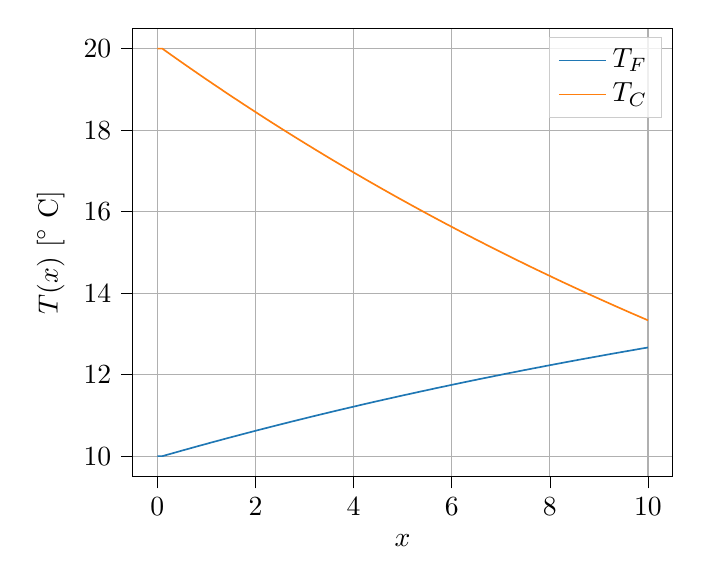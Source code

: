 % This file was created by tikzplotlib v0.9.2.
\begin{tikzpicture}

\definecolor{color0}{rgb}{0.122,0.467,0.706}
\definecolor{color1}{rgb}{1,0.498,0.055}

\begin{axis}[
legend cell align={left},
legend style={fill opacity=0.8, draw opacity=1, text opacity=1, draw=white!80!black},
tick align=outside,
tick pos=left,
x grid style={white!69.02!black},
xlabel={\(\displaystyle x\)},
xmajorgrids,
xmin=-0.5, xmax=10.5,
xtick style={color=black},
y grid style={white!69.02!black},
ylabel={\(\displaystyle T(x)\) [\(\displaystyle ^\circ\) C]},
ymajorgrids,
ymin=9.5, ymax=20.5,
ytick style={color=black}
]
\addplot [semithick, color0]
table {%
0 10
0.101 10
0.202 10.035
0.303 10.069
0.404 10.103
0.505 10.138
0.606 10.171
0.707 10.205
0.808 10.239
0.909 10.272
1.01 10.305
1.111 10.339
1.212 10.371
1.313 10.404
1.414 10.437
1.515 10.469
1.616 10.501
1.717 10.533
1.818 10.565
1.919 10.597
2.02 10.629
2.121 10.66
2.222 10.691
2.323 10.722
2.424 10.753
2.525 10.784
2.626 10.814
2.727 10.845
2.828 10.875
2.929 10.905
3.03 10.935
3.131 10.965
3.232 10.995
3.333 11.024
3.434 11.053
3.535 11.083
3.636 11.112
3.737 11.141
3.838 11.169
3.939 11.198
4.04 11.226
4.141 11.255
4.242 11.283
4.343 11.311
4.444 11.339
4.545 11.366
4.646 11.394
4.747 11.421
4.848 11.448
4.949 11.476
5.051 11.503
5.152 11.529
5.253 11.556
5.354 11.583
5.455 11.609
5.556 11.635
5.657 11.662
5.758 11.688
5.859 11.713
5.96 11.739
6.061 11.765
6.162 11.79
6.263 11.816
6.364 11.841
6.465 11.866
6.566 11.891
6.667 11.916
6.768 11.94
6.869 11.965
6.97 11.989
7.071 12.014
7.172 12.038
7.273 12.062
7.374 12.086
7.475 12.11
7.576 12.133
7.677 12.157
7.778 12.18
7.879 12.204
7.98 12.227
8.081 12.25
8.182 12.273
8.283 12.296
8.384 12.319
8.485 12.341
8.586 12.364
8.687 12.386
8.788 12.408
8.889 12.43
8.99 12.452
9.091 12.474
9.192 12.496
9.293 12.518
9.394 12.539
9.495 12.561
9.596 12.582
9.697 12.603
9.798 12.625
9.899 12.646
10 12.666
};
\addlegendentry{$T_F$}
\addplot [semithick, color1]
table {%
0 20
0.101 20
0.202 19.913
0.303 19.827
0.404 19.741
0.505 19.656
0.606 19.571
0.707 19.487
0.808 19.403
0.909 19.319
1.01 19.236
1.111 19.154
1.212 19.071
1.313 18.99
1.414 18.908
1.515 18.827
1.616 18.747
1.717 18.667
1.818 18.587
1.919 18.508
2.02 18.429
2.121 18.35
2.222 18.272
2.323 18.194
2.424 18.117
2.525 18.04
2.626 17.964
2.727 17.888
2.828 17.812
2.929 17.737
3.03 17.662
3.131 17.588
3.232 17.513
3.333 17.44
3.434 17.366
3.535 17.293
3.636 17.221
3.737 17.149
3.838 17.077
3.939 17.005
4.04 16.934
4.141 16.864
4.242 16.793
4.343 16.723
4.444 16.654
4.545 16.584
4.646 16.516
4.747 16.447
4.848 16.379
4.949 16.311
5.051 16.244
5.152 16.176
5.253 16.11
5.354 16.043
5.455 15.977
5.556 15.911
5.657 15.846
5.758 15.781
5.859 15.716
5.96 15.652
6.061 15.588
6.162 15.524
6.263 15.461
6.364 15.398
6.465 15.335
6.566 15.273
6.667 15.211
6.768 15.149
6.869 15.087
6.97 15.026
7.071 14.966
7.172 14.905
7.273 14.845
7.374 14.785
7.475 14.726
7.576 14.666
7.677 14.607
7.778 14.549
7.879 14.491
7.98 14.433
8.081 14.375
8.182 14.317
8.283 14.26
8.384 14.204
8.485 14.147
8.586 14.091
8.687 14.035
8.788 13.979
8.889 13.924
8.99 13.869
9.091 13.814
9.192 13.76
9.293 13.705
9.394 13.651
9.495 13.598
9.596 13.544
9.697 13.491
9.798 13.439
9.899 13.386
10 13.334
};
\addlegendentry{$T_C$}
\end{axis}

\end{tikzpicture}

